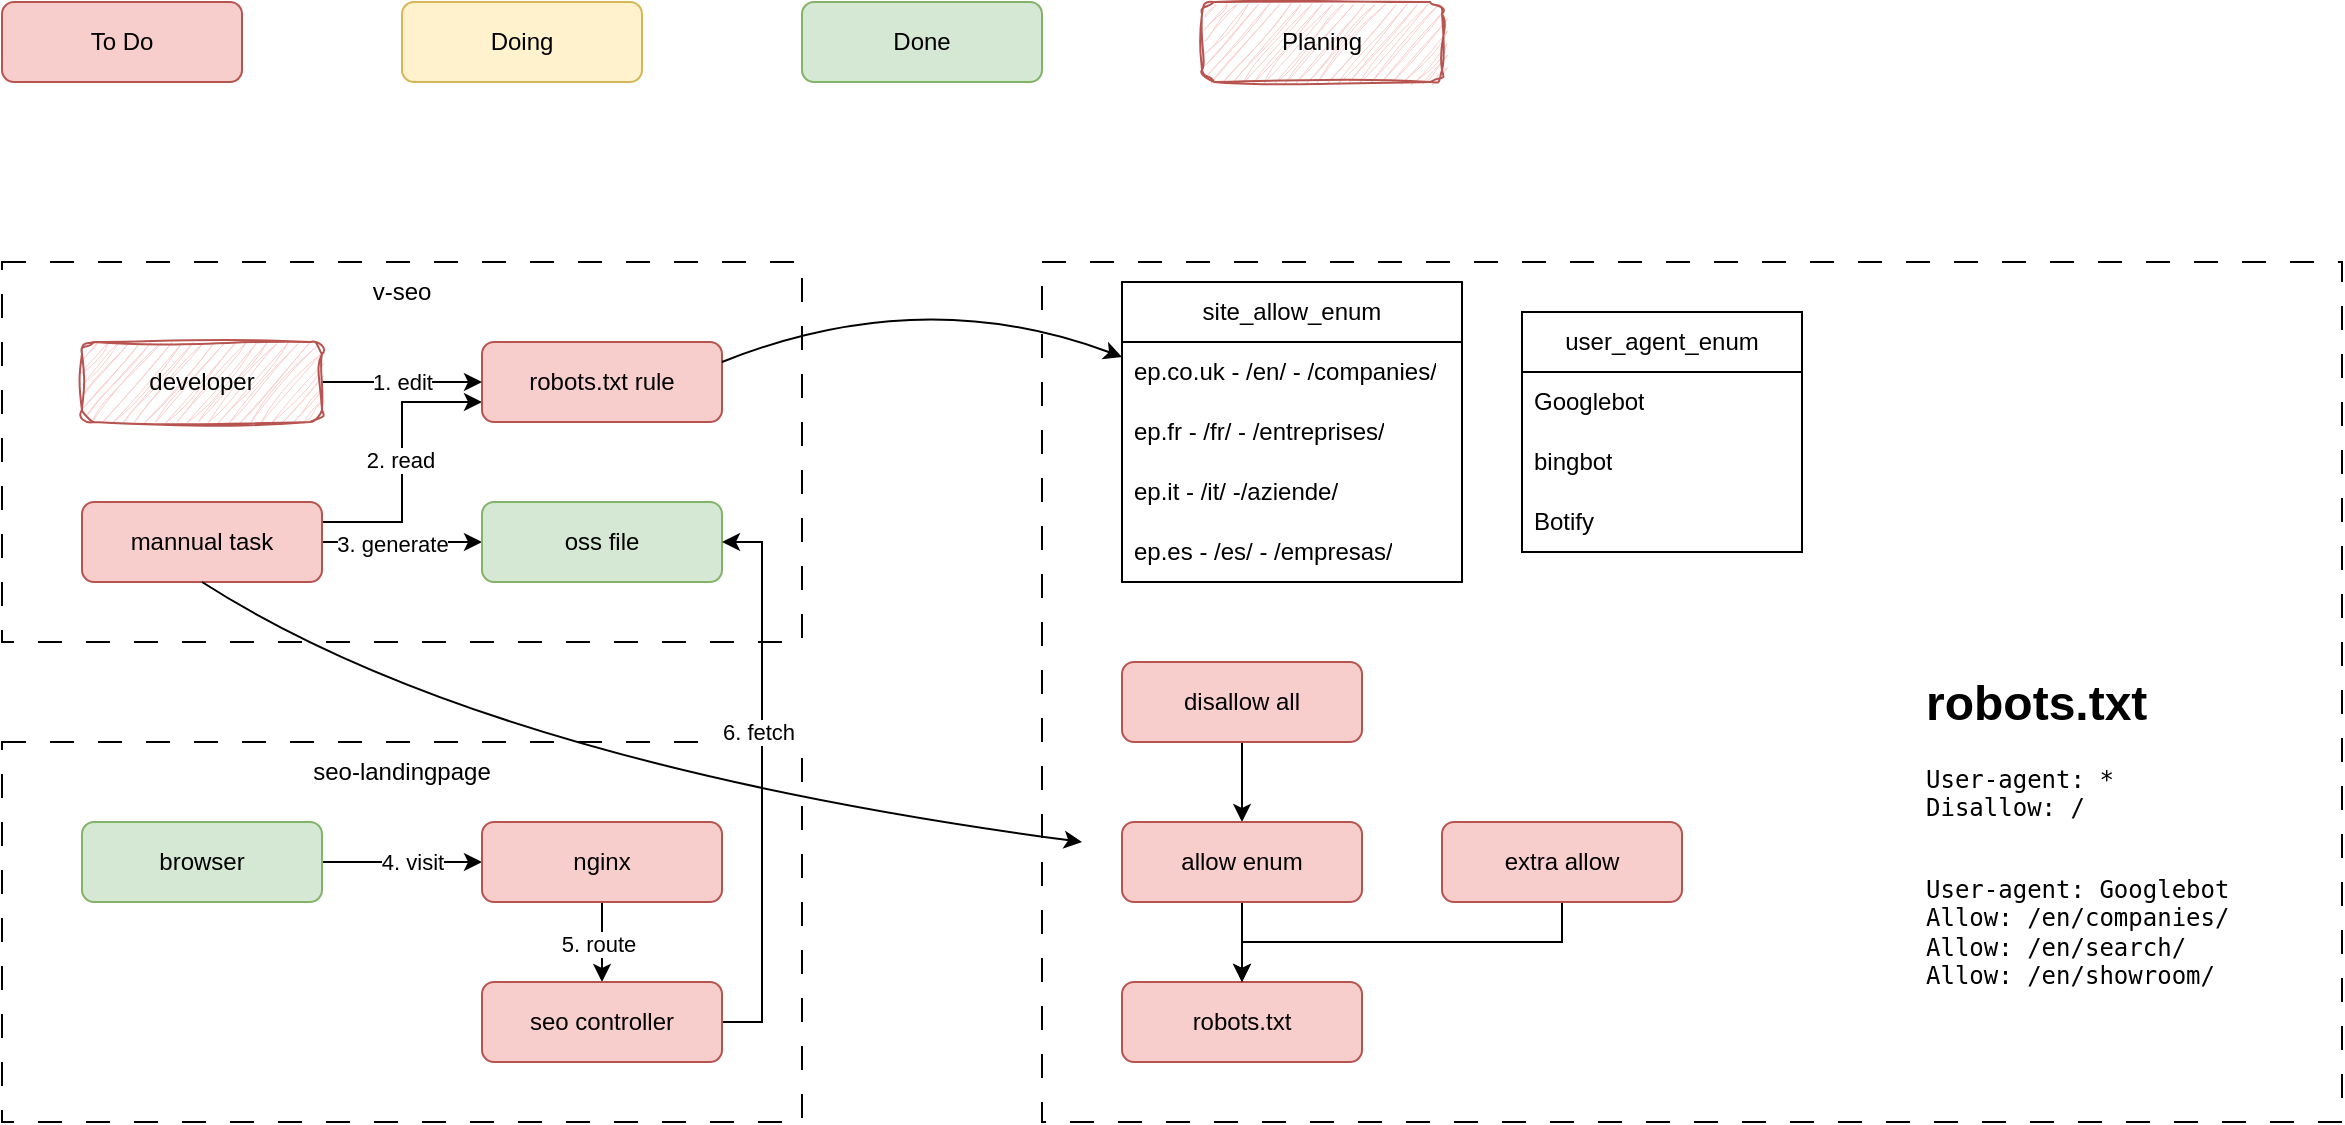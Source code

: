 <mxfile version="25.0.3">
  <diagram name="第 1 页" id="6XTrNinVOmstTceVo0tN">
    <mxGraphModel dx="1417" dy="1819" grid="1" gridSize="10" guides="1" tooltips="1" connect="1" arrows="1" fold="1" page="1" pageScale="1" pageWidth="827" pageHeight="1169" math="0" shadow="0">
      <root>
        <mxCell id="0" />
        <mxCell id="1" parent="0" />
        <mxCell id="VGmLlZrA64LQWpxoeh4O-29" value="" style="rounded=0;whiteSpace=wrap;html=1;fillColor=none;dashed=1;dashPattern=12 12;" parent="1" vertex="1">
          <mxGeometry x="560" y="40" width="650" height="430" as="geometry" />
        </mxCell>
        <mxCell id="VGmLlZrA64LQWpxoeh4O-22" value="" style="rounded=0;whiteSpace=wrap;html=1;fillColor=none;dashed=1;dashPattern=12 12;" parent="1" vertex="1">
          <mxGeometry x="40" y="280" width="400" height="190" as="geometry" />
        </mxCell>
        <mxCell id="VGmLlZrA64LQWpxoeh4O-8" value="" style="rounded=0;whiteSpace=wrap;html=1;fillColor=none;dashed=1;dashPattern=12 12;" parent="1" vertex="1">
          <mxGeometry x="40" y="40" width="400" height="190" as="geometry" />
        </mxCell>
        <mxCell id="VGmLlZrA64LQWpxoeh4O-11" style="edgeStyle=orthogonalEdgeStyle;rounded=0;orthogonalLoop=1;jettySize=auto;html=1;exitX=1;exitY=0.25;exitDx=0;exitDy=0;entryX=0;entryY=0.75;entryDx=0;entryDy=0;" parent="1" source="VGmLlZrA64LQWpxoeh4O-1" target="VGmLlZrA64LQWpxoeh4O-2" edge="1">
          <mxGeometry relative="1" as="geometry" />
        </mxCell>
        <mxCell id="VGmLlZrA64LQWpxoeh4O-12" value="2. read" style="edgeLabel;html=1;align=center;verticalAlign=middle;resizable=0;points=[];" parent="VGmLlZrA64LQWpxoeh4O-11" vertex="1" connectable="0">
          <mxGeometry x="0.014" y="1" relative="1" as="geometry">
            <mxPoint as="offset" />
          </mxGeometry>
        </mxCell>
        <mxCell id="VGmLlZrA64LQWpxoeh4O-13" style="edgeStyle=orthogonalEdgeStyle;rounded=0;orthogonalLoop=1;jettySize=auto;html=1;exitX=1;exitY=0.5;exitDx=0;exitDy=0;entryX=0;entryY=0.5;entryDx=0;entryDy=0;" parent="1" source="VGmLlZrA64LQWpxoeh4O-1" target="VGmLlZrA64LQWpxoeh4O-3" edge="1">
          <mxGeometry relative="1" as="geometry" />
        </mxCell>
        <mxCell id="VGmLlZrA64LQWpxoeh4O-14" value="3. generate" style="edgeLabel;html=1;align=center;verticalAlign=middle;resizable=0;points=[];" parent="VGmLlZrA64LQWpxoeh4O-13" vertex="1" connectable="0">
          <mxGeometry x="-0.125" y="-1" relative="1" as="geometry">
            <mxPoint as="offset" />
          </mxGeometry>
        </mxCell>
        <mxCell id="VGmLlZrA64LQWpxoeh4O-1" value="mannual task" style="rounded=1;whiteSpace=wrap;html=1;fillColor=#f8cecc;strokeColor=#b85450;" parent="1" vertex="1">
          <mxGeometry x="80" y="160" width="120" height="40" as="geometry" />
        </mxCell>
        <mxCell id="VGmLlZrA64LQWpxoeh4O-2" value="robots.txt rule" style="rounded=1;whiteSpace=wrap;html=1;fillColor=#f8cecc;strokeColor=#b85450;" parent="1" vertex="1">
          <mxGeometry x="280" y="80" width="120" height="40" as="geometry" />
        </mxCell>
        <mxCell id="VGmLlZrA64LQWpxoeh4O-3" value="oss file" style="rounded=1;whiteSpace=wrap;html=1;fillColor=#d5e8d4;strokeColor=#82b366;" parent="1" vertex="1">
          <mxGeometry x="280" y="160" width="120" height="40" as="geometry" />
        </mxCell>
        <mxCell id="VGmLlZrA64LQWpxoeh4O-9" style="edgeStyle=orthogonalEdgeStyle;rounded=0;orthogonalLoop=1;jettySize=auto;html=1;exitX=1;exitY=0.5;exitDx=0;exitDy=0;entryX=0;entryY=0.5;entryDx=0;entryDy=0;" parent="1" source="VGmLlZrA64LQWpxoeh4O-4" target="VGmLlZrA64LQWpxoeh4O-2" edge="1">
          <mxGeometry relative="1" as="geometry" />
        </mxCell>
        <mxCell id="VGmLlZrA64LQWpxoeh4O-10" value="1. edit" style="edgeLabel;html=1;align=center;verticalAlign=middle;resizable=0;points=[];" parent="VGmLlZrA64LQWpxoeh4O-9" vertex="1" connectable="0">
          <mxGeometry x="-0.125" y="4" relative="1" as="geometry">
            <mxPoint x="5" y="4" as="offset" />
          </mxGeometry>
        </mxCell>
        <mxCell id="VGmLlZrA64LQWpxoeh4O-4" value="developer" style="rounded=1;whiteSpace=wrap;html=1;fillColor=#f8cecc;strokeColor=#b85450;sketch=1;curveFitting=1;jiggle=2;" parent="1" vertex="1">
          <mxGeometry x="80" y="80" width="120" height="40" as="geometry" />
        </mxCell>
        <mxCell id="VGmLlZrA64LQWpxoeh4O-15" style="edgeStyle=orthogonalEdgeStyle;rounded=0;orthogonalLoop=1;jettySize=auto;html=1;exitX=1;exitY=0.5;exitDx=0;exitDy=0;entryX=0;entryY=0.5;entryDx=0;entryDy=0;" parent="1" source="VGmLlZrA64LQWpxoeh4O-5" target="VGmLlZrA64LQWpxoeh4O-6" edge="1">
          <mxGeometry relative="1" as="geometry" />
        </mxCell>
        <mxCell id="VGmLlZrA64LQWpxoeh4O-16" value="4. visit" style="edgeLabel;html=1;align=center;verticalAlign=middle;resizable=0;points=[];" parent="VGmLlZrA64LQWpxoeh4O-15" vertex="1" connectable="0">
          <mxGeometry x="0.125" relative="1" as="geometry">
            <mxPoint as="offset" />
          </mxGeometry>
        </mxCell>
        <mxCell id="VGmLlZrA64LQWpxoeh4O-5" value="browser" style="rounded=1;whiteSpace=wrap;html=1;fillColor=#d5e8d4;strokeColor=#82b366;" parent="1" vertex="1">
          <mxGeometry x="80" y="320" width="120" height="40" as="geometry" />
        </mxCell>
        <mxCell id="VGmLlZrA64LQWpxoeh4O-17" style="edgeStyle=orthogonalEdgeStyle;rounded=0;orthogonalLoop=1;jettySize=auto;html=1;exitX=0.5;exitY=1;exitDx=0;exitDy=0;entryX=0.5;entryY=0;entryDx=0;entryDy=0;" parent="1" source="VGmLlZrA64LQWpxoeh4O-6" target="VGmLlZrA64LQWpxoeh4O-7" edge="1">
          <mxGeometry relative="1" as="geometry" />
        </mxCell>
        <mxCell id="VGmLlZrA64LQWpxoeh4O-18" value="5. route" style="edgeLabel;html=1;align=center;verticalAlign=middle;resizable=0;points=[];" parent="VGmLlZrA64LQWpxoeh4O-17" vertex="1" connectable="0">
          <mxGeometry x="0.05" y="-2" relative="1" as="geometry">
            <mxPoint as="offset" />
          </mxGeometry>
        </mxCell>
        <mxCell id="VGmLlZrA64LQWpxoeh4O-6" value="nginx" style="rounded=1;whiteSpace=wrap;html=1;fillColor=#f8cecc;strokeColor=#b85450;" parent="1" vertex="1">
          <mxGeometry x="280" y="320" width="120" height="40" as="geometry" />
        </mxCell>
        <mxCell id="VGmLlZrA64LQWpxoeh4O-20" style="edgeStyle=orthogonalEdgeStyle;rounded=0;orthogonalLoop=1;jettySize=auto;html=1;exitX=1;exitY=0.5;exitDx=0;exitDy=0;entryX=1;entryY=0.5;entryDx=0;entryDy=0;" parent="1" source="VGmLlZrA64LQWpxoeh4O-7" target="VGmLlZrA64LQWpxoeh4O-3" edge="1">
          <mxGeometry relative="1" as="geometry" />
        </mxCell>
        <mxCell id="VGmLlZrA64LQWpxoeh4O-21" value="6. fetch" style="edgeLabel;html=1;align=center;verticalAlign=middle;resizable=0;points=[];" parent="VGmLlZrA64LQWpxoeh4O-20" vertex="1" connectable="0">
          <mxGeometry x="0.183" y="2" relative="1" as="geometry">
            <mxPoint as="offset" />
          </mxGeometry>
        </mxCell>
        <mxCell id="VGmLlZrA64LQWpxoeh4O-7" value="seo controller" style="rounded=1;whiteSpace=wrap;html=1;fillColor=#f8cecc;strokeColor=#b85450;" parent="1" vertex="1">
          <mxGeometry x="280" y="400" width="120" height="40" as="geometry" />
        </mxCell>
        <mxCell id="VGmLlZrA64LQWpxoeh4O-23" value="v-seo" style="text;html=1;align=center;verticalAlign=middle;whiteSpace=wrap;rounded=0;" parent="1" vertex="1">
          <mxGeometry x="210" y="40" width="60" height="30" as="geometry" />
        </mxCell>
        <mxCell id="VGmLlZrA64LQWpxoeh4O-24" value="seo-landingpage" style="text;html=1;align=center;verticalAlign=middle;whiteSpace=wrap;rounded=0;" parent="1" vertex="1">
          <mxGeometry x="190" y="280" width="100" height="30" as="geometry" />
        </mxCell>
        <mxCell id="VGmLlZrA64LQWpxoeh4O-25" value="Doing" style="rounded=1;whiteSpace=wrap;html=1;fillColor=#fff2cc;strokeColor=#d6b656;" parent="1" vertex="1">
          <mxGeometry x="240" y="-90" width="120" height="40" as="geometry" />
        </mxCell>
        <mxCell id="VGmLlZrA64LQWpxoeh4O-26" value="To Do" style="rounded=1;whiteSpace=wrap;html=1;fillColor=#f8cecc;strokeColor=#b85450;" parent="1" vertex="1">
          <mxGeometry x="40" y="-90" width="120" height="40" as="geometry" />
        </mxCell>
        <mxCell id="VGmLlZrA64LQWpxoeh4O-27" value="Done" style="rounded=1;whiteSpace=wrap;html=1;fillColor=#d5e8d4;strokeColor=#82b366;" parent="1" vertex="1">
          <mxGeometry x="440" y="-90" width="120" height="40" as="geometry" />
        </mxCell>
        <mxCell id="VGmLlZrA64LQWpxoeh4O-28" value="Planing" style="rounded=1;whiteSpace=wrap;html=1;align=center;fillColor=#f8cecc;strokeColor=#b85450;sketch=1;curveFitting=1;jiggle=2;" parent="1" vertex="1">
          <mxGeometry x="640" y="-90" width="120" height="40" as="geometry" />
        </mxCell>
        <mxCell id="VGmLlZrA64LQWpxoeh4O-30" value="" style="curved=1;endArrow=classic;html=1;rounded=0;exitX=0.5;exitY=1;exitDx=0;exitDy=0;" parent="1" source="VGmLlZrA64LQWpxoeh4O-1" edge="1">
          <mxGeometry width="50" height="50" relative="1" as="geometry">
            <mxPoint x="390" y="220" as="sourcePoint" />
            <mxPoint x="580" y="330" as="targetPoint" />
            <Array as="points">
              <mxPoint x="280" y="290" />
            </Array>
          </mxGeometry>
        </mxCell>
        <mxCell id="VGmLlZrA64LQWpxoeh4O-32" value="site_allow_enum" style="swimlane;fontStyle=0;childLayout=stackLayout;horizontal=1;startSize=30;horizontalStack=0;resizeParent=1;resizeParentMax=0;resizeLast=0;collapsible=1;marginBottom=0;whiteSpace=wrap;html=1;" parent="1" vertex="1">
          <mxGeometry x="600" y="50" width="170" height="150" as="geometry" />
        </mxCell>
        <mxCell id="VGmLlZrA64LQWpxoeh4O-34" value="ep.co.uk - /en/ - /companies/" style="text;strokeColor=none;fillColor=none;align=left;verticalAlign=middle;spacingLeft=4;spacingRight=4;overflow=hidden;points=[[0,0.5],[1,0.5]];portConstraint=eastwest;rotatable=0;whiteSpace=wrap;html=1;" parent="VGmLlZrA64LQWpxoeh4O-32" vertex="1">
          <mxGeometry y="30" width="170" height="30" as="geometry" />
        </mxCell>
        <mxCell id="VGmLlZrA64LQWpxoeh4O-33" value="ep.fr - /fr/ - /entreprises/" style="text;strokeColor=none;fillColor=none;align=left;verticalAlign=middle;spacingLeft=4;spacingRight=4;overflow=hidden;points=[[0,0.5],[1,0.5]];portConstraint=eastwest;rotatable=0;whiteSpace=wrap;html=1;" parent="VGmLlZrA64LQWpxoeh4O-32" vertex="1">
          <mxGeometry y="60" width="170" height="30" as="geometry" />
        </mxCell>
        <mxCell id="VGmLlZrA64LQWpxoeh4O-36" value="ep.it - /it/ -/aziende/" style="text;strokeColor=none;fillColor=none;align=left;verticalAlign=middle;spacingLeft=4;spacingRight=4;overflow=hidden;points=[[0,0.5],[1,0.5]];portConstraint=eastwest;rotatable=0;whiteSpace=wrap;html=1;" parent="VGmLlZrA64LQWpxoeh4O-32" vertex="1">
          <mxGeometry y="90" width="170" height="30" as="geometry" />
        </mxCell>
        <mxCell id="VGmLlZrA64LQWpxoeh4O-35" value="ep.es - /es/ - /empresas/" style="text;strokeColor=none;fillColor=none;align=left;verticalAlign=middle;spacingLeft=4;spacingRight=4;overflow=hidden;points=[[0,0.5],[1,0.5]];portConstraint=eastwest;rotatable=0;whiteSpace=wrap;html=1;" parent="VGmLlZrA64LQWpxoeh4O-32" vertex="1">
          <mxGeometry y="120" width="170" height="30" as="geometry" />
        </mxCell>
        <mxCell id="VGmLlZrA64LQWpxoeh4O-61" style="edgeStyle=orthogonalEdgeStyle;rounded=0;orthogonalLoop=1;jettySize=auto;html=1;exitX=0.5;exitY=1;exitDx=0;exitDy=0;entryX=0.5;entryY=0;entryDx=0;entryDy=0;" parent="1" source="VGmLlZrA64LQWpxoeh4O-40" target="VGmLlZrA64LQWpxoeh4O-60" edge="1">
          <mxGeometry relative="1" as="geometry" />
        </mxCell>
        <mxCell id="VGmLlZrA64LQWpxoeh4O-40" value="disallow all" style="rounded=1;whiteSpace=wrap;html=1;fillColor=#f8cecc;strokeColor=#b85450;" parent="1" vertex="1">
          <mxGeometry x="600" y="240" width="120" height="40" as="geometry" />
        </mxCell>
        <mxCell id="VGmLlZrA64LQWpxoeh4O-41" value="" style="curved=1;endArrow=classic;html=1;rounded=0;exitX=1;exitY=0.25;exitDx=0;exitDy=0;entryX=0;entryY=0.25;entryDx=0;entryDy=0;" parent="1" source="VGmLlZrA64LQWpxoeh4O-2" target="VGmLlZrA64LQWpxoeh4O-32" edge="1">
          <mxGeometry width="50" height="50" relative="1" as="geometry">
            <mxPoint x="390" y="220" as="sourcePoint" />
            <mxPoint x="440" y="170" as="targetPoint" />
            <Array as="points">
              <mxPoint x="500" y="50" />
            </Array>
          </mxGeometry>
        </mxCell>
        <mxCell id="VGmLlZrA64LQWpxoeh4O-42" value="robots.txt" style="rounded=1;whiteSpace=wrap;html=1;fillColor=#f8cecc;strokeColor=#b85450;" parent="1" vertex="1">
          <mxGeometry x="600" y="400" width="120" height="40" as="geometry" />
        </mxCell>
        <mxCell id="VGmLlZrA64LQWpxoeh4O-43" value="user_agent_enum" style="swimlane;fontStyle=0;childLayout=stackLayout;horizontal=1;startSize=30;horizontalStack=0;resizeParent=1;resizeParentMax=0;resizeLast=0;collapsible=1;marginBottom=0;whiteSpace=wrap;html=1;" parent="1" vertex="1">
          <mxGeometry x="800" y="65" width="140" height="120" as="geometry" />
        </mxCell>
        <mxCell id="VGmLlZrA64LQWpxoeh4O-44" value="Googlebot" style="text;strokeColor=none;fillColor=none;align=left;verticalAlign=middle;spacingLeft=4;spacingRight=4;overflow=hidden;points=[[0,0.5],[1,0.5]];portConstraint=eastwest;rotatable=0;whiteSpace=wrap;html=1;" parent="VGmLlZrA64LQWpxoeh4O-43" vertex="1">
          <mxGeometry y="30" width="140" height="30" as="geometry" />
        </mxCell>
        <mxCell id="VGmLlZrA64LQWpxoeh4O-45" value="bingbot" style="text;strokeColor=none;fillColor=none;align=left;verticalAlign=middle;spacingLeft=4;spacingRight=4;overflow=hidden;points=[[0,0.5],[1,0.5]];portConstraint=eastwest;rotatable=0;whiteSpace=wrap;html=1;" parent="VGmLlZrA64LQWpxoeh4O-43" vertex="1">
          <mxGeometry y="60" width="140" height="30" as="geometry" />
        </mxCell>
        <mxCell id="VGmLlZrA64LQWpxoeh4O-46" value="Botify" style="text;strokeColor=none;fillColor=none;align=left;verticalAlign=middle;spacingLeft=4;spacingRight=4;overflow=hidden;points=[[0,0.5],[1,0.5]];portConstraint=eastwest;rotatable=0;whiteSpace=wrap;html=1;" parent="VGmLlZrA64LQWpxoeh4O-43" vertex="1">
          <mxGeometry y="90" width="140" height="30" as="geometry" />
        </mxCell>
        <mxCell id="VGmLlZrA64LQWpxoeh4O-62" style="edgeStyle=orthogonalEdgeStyle;rounded=0;orthogonalLoop=1;jettySize=auto;html=1;exitX=0.5;exitY=1;exitDx=0;exitDy=0;entryX=0.5;entryY=0;entryDx=0;entryDy=0;" parent="1" source="VGmLlZrA64LQWpxoeh4O-60" target="VGmLlZrA64LQWpxoeh4O-42" edge="1">
          <mxGeometry relative="1" as="geometry" />
        </mxCell>
        <mxCell id="VGmLlZrA64LQWpxoeh4O-60" value="allow enum" style="rounded=1;whiteSpace=wrap;html=1;fillColor=#f8cecc;strokeColor=#b85450;" parent="1" vertex="1">
          <mxGeometry x="600" y="320" width="120" height="40" as="geometry" />
        </mxCell>
        <mxCell id="pyfWFypuzCa8Q7GXb068-2" style="edgeStyle=orthogonalEdgeStyle;rounded=0;orthogonalLoop=1;jettySize=auto;html=1;exitX=0.5;exitY=1;exitDx=0;exitDy=0;entryX=0.5;entryY=0;entryDx=0;entryDy=0;" edge="1" parent="1" source="VGmLlZrA64LQWpxoeh4O-63" target="VGmLlZrA64LQWpxoeh4O-42">
          <mxGeometry relative="1" as="geometry" />
        </mxCell>
        <mxCell id="VGmLlZrA64LQWpxoeh4O-63" value="extra allow" style="rounded=1;whiteSpace=wrap;html=1;fillColor=#f8cecc;strokeColor=#b85450;" parent="1" vertex="1">
          <mxGeometry x="760" y="320" width="120" height="40" as="geometry" />
        </mxCell>
        <mxCell id="pyfWFypuzCa8Q7GXb068-3" value="&lt;h1 style=&quot;margin-top: 0px;&quot;&gt;robots.txt&lt;/h1&gt;&lt;pre&gt;User-agent: *&lt;br&gt;Disallow: /&lt;/pre&gt;&lt;pre&gt;&lt;br&gt;User-agent: Googlebot&lt;br&gt;Allow: /en/companies/&lt;br&gt;Allow: /en/search/&lt;br&gt;Allow: /en/showroom/&lt;/pre&gt;" style="text;html=1;whiteSpace=wrap;overflow=hidden;rounded=0;" vertex="1" parent="1">
          <mxGeometry x="1000" y="240" width="180" height="200" as="geometry" />
        </mxCell>
      </root>
    </mxGraphModel>
  </diagram>
</mxfile>
